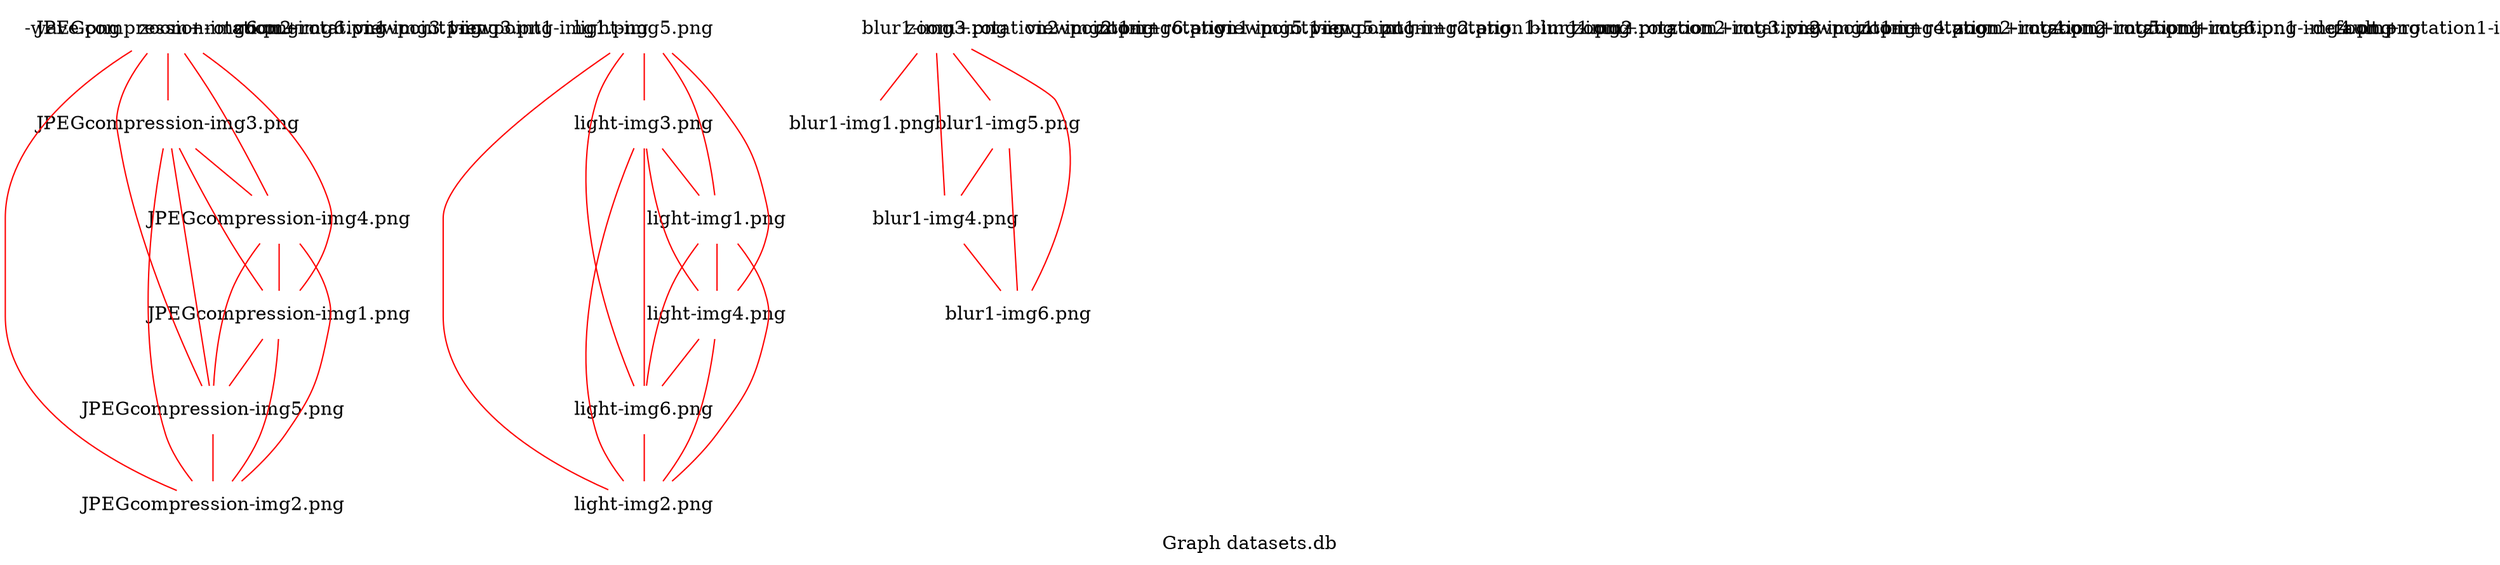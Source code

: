 strict graph {
	graph [bb="0,0,495.8,478",
		label="Graph datasets.db",
		lp="247.9,13",
		overlap=no
	];
	node [fixedsize=true,
		imagescale=true,
		label="\N",
		shape=none
	];
	edge [color=red];
	"-wave.png"	 [height="0.5",
		image="datasets/-wave.png",
		label="-wave.png",
		pos="190,333",
		width="0.75"];
	"JPEGcompression-img6.png"	 [height="0.5",
		image="datasets/JPEGcompression-img6.png",
		label="JPEGcompression-img6.png",
		pos="272.55,274.87",
		width="0.75"];
	"JPEGcompression-img4.png"	 [height="0.5",
		image="datasets/JPEGcompression-img4.png",
		label="JPEGcompression-img4.png",
		pos="386.8,277.12",
		width="0.75"];
	"JPEGcompression-img6.png" -- "JPEGcompression-img4.png"	 [pos="299.63,275.4 317.71,275.76 341.4,276.22 359.53,276.58",
		weight=0];
	"JPEGcompression-img3.png"	 [height="0.5",
		image="datasets/JPEGcompression-img3.png",
		label="JPEGcompression-img3.png",
		pos="330.66,270",
		width="0.75"];
	"JPEGcompression-img6.png" -- "JPEGcompression-img3.png"	 [pos="299.56,272.6 300.87,272.5 302.18,272.39 303.48,272.28",
		weight=2];
	"JPEGcompression-img1.png"	 [height="0.5",
		image="datasets/JPEGcompression-img1.png",
		label="JPEGcompression-img1.png",
		pos="326.73,363.02",
		width="0.75"];
	"JPEGcompression-img6.png" -- "JPEGcompression-img1.png"	 [pos="283.78,293.13 293.07,308.26 306.22,329.66 315.52,344.78",
		weight=2];
	"JPEGcompression-img5.png"	 [height="0.5",
		image="datasets/JPEGcompression-img5.png",
		label="JPEGcompression-img5.png",
		pos="384.89,356.92",
		width="0.75"];
	"JPEGcompression-img6.png" -- "JPEGcompression-img5.png"	 [pos="297.21,292.87 315.81,306.46 341.23,325.03 359.91,338.67",
		weight=0];
	"JPEGcompression-img2.png"	 [height="0.5",
		image="datasets/JPEGcompression-img2.png",
		label="JPEGcompression-img2.png",
		pos="271,354.57",
		width="0.75"];
	"JPEGcompression-img6.png" -- "JPEGcompression-img2.png"	 [pos="272.2,292.95 271.95,306 271.6,323.53 271.35,336.55",
		weight=2];
	"JPEGcompression-img4.png" -- "JPEGcompression-img1.png"	 [pos="374.06,295.33 363.87,309.91 349.64,330.26 339.45,344.83",
		weight=2];
	"JPEGcompression-img4.png" -- "JPEGcompression-img5.png"	 [pos="386.37,295.23 386.06,308.29 385.64,325.84 385.32,338.88",
		weight=0];
	"JPEGcompression-img4.png" -- "JPEGcompression-img2.png"	 [pos="359.65,295.27 341.07,307.7 316.53,324.12 297.98,336.52",
		weight=2];
	"JPEGcompression-img3.png" -- "JPEGcompression-img4.png"	 [pos="357.74,273.43 358.42,273.52 359.09,273.6 359.76,273.69",
		weight=2];
	"JPEGcompression-img3.png" -- "JPEGcompression-img1.png"	 [pos="329.88,288.38 329.19,304.79 328.18,328.69 327.49,345",
		weight=0];
	"JPEGcompression-img3.png" -- "JPEGcompression-img5.png"	 [pos="341.9,288.01 351.14,302.83 364.19,323.74 373.48,338.64",
		weight=2];
	"JPEGcompression-img3.png" -- "JPEGcompression-img2.png"	 [pos="317.71,288.35 307.64,302.63 293.73,322.34 283.71,336.54",
		weight=0];
	"JPEGcompression-img1.png" -- "JPEGcompression-img5.png"	 [pos="353.77,360.19 355.07,360.05 356.38,359.91 357.69,359.77",
		weight=2];
	"JPEGcompression-img1.png" -- "JPEGcompression-img2.png"	 [pos="299.52,358.89 299.07,358.83 298.63,358.76 298.19,358.69",
		weight=0];
	"JPEGcompression-img5.png" -- "JPEGcompression-img2.png"	 [pos="357.61,356.36 339.58,355.98 316.04,355.5 298.06,355.13",
		weight=2];
	"zoom+rotation2-img6.png"	 [height="0.5",
		image="datasets/zoom+rotation2-img6.png",
		label="zoom+rotation2-img6.png",
		pos="118,135",
		width="0.75"];
	"zoom+rotation1-img3.png"	 [height="0.5",
		image="datasets/zoom+rotation1-img3.png",
		label="zoom+rotation1-img3.png",
		pos="109,378",
		width="0.75"];
	"viewpoint1-img3.png"	 [height="0.5",
		image="datasets/viewpoint1-img3.png",
		label="viewpoint1-img3.png",
		pos="235,108",
		width="0.75"];
	"viewpoint1-img1.png"	 [height="0.5",
		image="datasets/viewpoint1-img1.png",
		label="viewpoint1-img1.png",
		pos="190,396",
		width="0.75"];
	"light-img5.png"	 [height="0.5",
		image="datasets/light-img5.png",
		label="light-img5.png",
		pos="353.55,130.87",
		width="0.75"];
	"light-img3.png"	 [height="0.5",
		image="datasets/light-img3.png",
		label="light-img3.png",
		pos="467.8,133.12",
		width="0.75"];
	"light-img5.png" -- "light-img3.png"	 [pos="380.63,131.4 398.71,131.76 422.4,132.22 440.53,132.58",
		weight=6];
	"light-img1.png"	 [height="0.5",
		image="datasets/light-img1.png",
		label="light-img1.png",
		pos="411.66,126",
		width="0.75"];
	"light-img5.png" -- "light-img1.png"	 [pos="380.56,128.6 381.87,128.5 383.18,128.39 384.48,128.28",
		weight=8];
	"light-img4.png"	 [height="0.5",
		image="datasets/light-img4.png",
		label="light-img4.png",
		pos="407.73,219.02",
		width="0.75"];
	"light-img5.png" -- "light-img4.png"	 [pos="364.78,149.13 374.07,164.26 387.22,185.66 396.52,200.78",
		weight=6];
	"light-img6.png"	 [height="0.5",
		image="datasets/light-img6.png",
		label="light-img6.png",
		pos="465.89,212.92",
		width="0.75"];
	"light-img5.png" -- "light-img6.png"	 [pos="378.21,148.87 396.81,162.46 422.23,181.03 440.91,194.67",
		weight=6];
	"light-img2.png"	 [height="0.5",
		image="datasets/light-img2.png",
		label="light-img2.png",
		pos="352,210.57",
		width="0.75"];
	"light-img5.png" -- "light-img2.png"	 [pos="353.2,148.95 352.95,162 352.6,179.53 352.35,192.55",
		weight=6];
	"light-img3.png" -- "light-img1.png"	 [pos="440.72,129.68 440.04,129.6 439.37,129.51 438.7,129.43",
		weight=6];
	"light-img3.png" -- "light-img4.png"	 [pos="455.06,151.33 444.87,165.91 430.64,186.26 420.45,200.83",
		weight=4];
	"light-img3.png" -- "light-img6.png"	 [pos="467.37,151.23 467.06,164.29 466.64,181.84 466.32,194.88",
		weight=8];
	"light-img3.png" -- "light-img2.png"	 [pos="440.65,151.27 422.07,163.7 397.53,180.12 378.98,192.52",
		weight=0];
	"light-img1.png" -- "light-img4.png"	 [pos="410.88,144.38 410.19,160.79 409.18,184.69 408.49,201",
		weight=8];
	"light-img1.png" -- "light-img6.png"	 [pos="422.9,144.01 432.14,158.83 445.19,179.74 454.48,194.64",
		weight=12];
	"light-img1.png" -- "light-img2.png"	 [pos="398.71,144.35 388.64,158.63 374.73,178.34 364.71,192.54",
		weight=6];
	"light-img4.png" -- "light-img6.png"	 [pos="434.77,216.19 436.07,216.05 437.38,215.91 438.69,215.77",
		weight=8];
	"light-img4.png" -- "light-img2.png"	 [pos="380.52,214.89 380.07,214.83 379.63,214.76 379.19,214.69",
		weight=4];
	"light-img6.png" -- "light-img2.png"	 [pos="438.61,212.36 420.58,211.98 397.04,211.5 379.06,211.13",
		weight=8];
	"blur1-img3.png"	 [height="0.5",
		image="datasets/blur1-img3.png",
		label="blur1-img3.png",
		pos="205.52,211.55",
		width="0.75"];
	"blur1-img1.png"	 [height="0.5",
		image="datasets/blur1-img1.png",
		label="blur1-img1.png",
		pos="268.29,171",
		width="0.75"];
	"blur1-img3.png" -- "blur1-img1.png"	 [pos="232.87,193.88 235.64,192.09 238.46,190.27 241.23,188.48",
		weight=12];
	"blur1-img5.png"	 [height="0.5",
		image="datasets/blur1-img5.png",
		label="blur1-img5.png",
		pos="141.57,202.97",
		width="0.75"];
	"blur1-img3.png" -- "blur1-img5.png"	 [pos="178.4,207.91 175.26,207.49 172.07,207.06 168.93,206.64",
		weight=4];
	"blur1-img4.png"	 [height="0.5",
		image="datasets/blur1-img4.png",
		label="blur1-img4.png",
		pos="136,261.41",
		width="0.75"];
	"blur1-img3.png" -- "blur1-img4.png"	 [pos="180.42,229.55 174.2,234.01 167.53,238.8 161.29,243.27",
		weight=6];
	"blur1-img6.png"	 [height="0.5",
		image="datasets/blur1-img6.png",
		label="blur1-img6.png",
		pos="192.88,274.95",
		width="0.75"];
	"blur1-img3.png" -- "blur1-img6.png"	 [pos="201.93,229.55 200.24,238.04 198.22,248.16 196.52,256.69",
		weight=6];
	"blur1-img5.png" -- "blur1-img4.png"	 [pos="139.84,221.14 139.17,228.11 138.41,236.06 137.75,243.05",
		weight=6];
	"blur1-img5.png" -- "blur1-img6.png"	 [pos="154.52,221.13 162.24,231.96 172.01,245.67 179.76,256.54",
		weight=6];
	"blur1-img4.png" -- "blur1-img6.png"	 [pos="163.11,267.86 164.02,268.08 164.94,268.3 165.86,268.52",
		weight=2];
	"zoom+rotation2-img2.png"	 [height="0.5",
		image="datasets/zoom+rotation2-img2.png",
		label="zoom+rotation2-img2.png",
		pos="406,414",
		width="0.75"];
	"viewpoint1-img6.png"	 [height="0.5",
		image="datasets/viewpoint1-img6.png",
		label="viewpoint1-img6.png",
		pos="325,423",
		width="0.75"];
	"zoom+rotation1-img5.png"	 [height="0.5",
		image="datasets/zoom+rotation1-img5.png",
		label="zoom+rotation1-img5.png",
		pos="55,315",
		width="0.75"];
	"viewpoint1-img5.png"	 [height="0.5",
		image="datasets/viewpoint1-img5.png",
		label="viewpoint1-img5.png",
		pos="55,252",
		width="0.75"];
	"viewpoint1-img2.png"	 [height="0.5",
		image="datasets/viewpoint1-img2.png",
		label="viewpoint1-img2.png",
		pos="55,72",
		width="0.75"];
	"zoom+rotation1-img1.png"	 [height="0.5",
		image="datasets/zoom+rotation1-img1.png",
		label="zoom+rotation1-img1.png",
		pos="136,72",
		width="0.75"];
	"blur1-img2.png"	 [height="0.5",
		image="datasets/blur1-img2.png",
		label="blur1-img2.png",
		pos="316,63",
		width="0.75"];
	"zoom+rotation2-img3.png"	 [height="0.5",
		image="datasets/zoom+rotation2-img3.png",
		label="zoom+rotation2-img3.png",
		pos="397,63",
		width="0.75"];
	"zoom+rotation2-img1.png"	 [height="0.5",
		image="datasets/zoom+rotation2-img1.png",
		label="zoom+rotation2-img1.png",
		pos="109,441",
		width="0.75"];
	"viewpoint1-img4.png"	 [height="0.5",
		image="datasets/viewpoint1-img4.png",
		label="viewpoint1-img4.png",
		pos="37,189",
		width="0.75"];
	"zoom+rotation2-img4.png"	 [height="0.5",
		image="datasets/zoom+rotation2-img4.png",
		label="zoom+rotation2-img4.png",
		pos="235,45",
		width="0.75"];
	"zoom+rotation2-img5.png"	 [height="0.5",
		image="datasets/zoom+rotation2-img5.png",
		label="zoom+rotation2-img5.png",
		pos="244,459",
		width="0.75"];
	"zoom+rotation1-img6.png"	 [height="0.5",
		image="datasets/zoom+rotation1-img6.png",
		label="zoom+rotation1-img6.png",
		pos="28,459",
		width="0.75"];
	"zoom+rotation1-img4.png"	 [height="0.5",
		image="datasets/zoom+rotation1-img4.png",
		label="zoom+rotation1-img4.png",
		pos="28,396",
		width="0.75"];
	"-default.png"	 [height="0.5",
		image="datasets/-default.png",
		label="-default.png",
		pos="460,279",
		width="0.75"];
	"zoom+rotation1-img2.png"	 [height="0.5",
		image="datasets/zoom+rotation1-img2.png",
		label="zoom+rotation1-img2.png",
		pos="460,342",
		width="0.75"];
}
